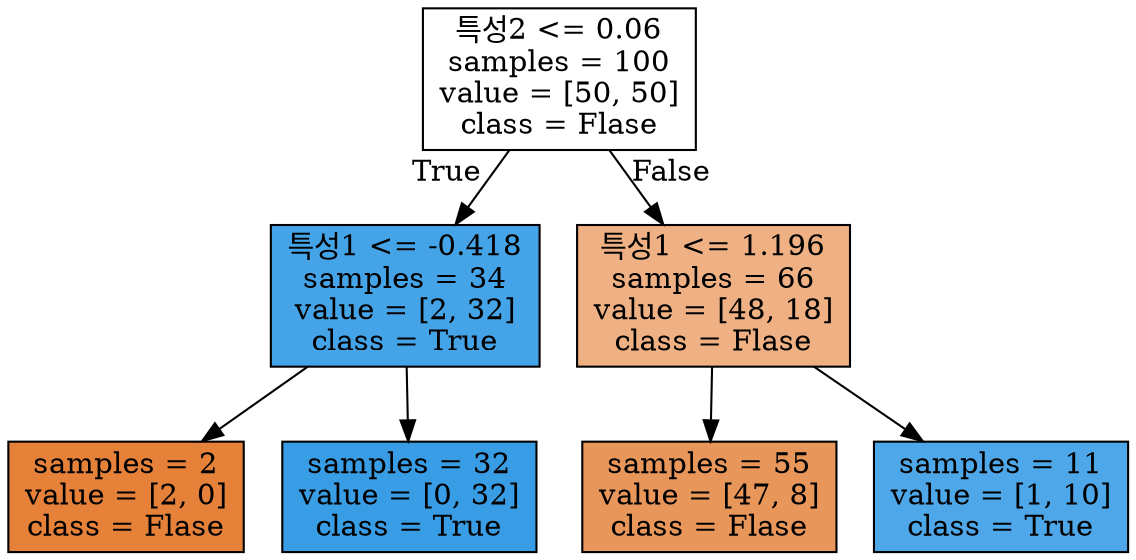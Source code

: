 digraph Tree {
node [shape=box, style="filled", color="black"] ;
0 [label="특성2 <= 0.06\nsamples = 100\nvalue = [50, 50]\nclass = Flase", fillcolor="#ffffff"] ;
1 [label="특성1 <= -0.418\nsamples = 34\nvalue = [2, 32]\nclass = True", fillcolor="#45a3e7"] ;
0 -> 1 [labeldistance=2.5, labelangle=45, headlabel="True"] ;
2 [label="samples = 2\nvalue = [2, 0]\nclass = Flase", fillcolor="#e58139"] ;
1 -> 2 ;
3 [label="samples = 32\nvalue = [0, 32]\nclass = True", fillcolor="#399de5"] ;
1 -> 3 ;
4 [label="특성1 <= 1.196\nsamples = 66\nvalue = [48, 18]\nclass = Flase", fillcolor="#efb083"] ;
0 -> 4 [labeldistance=2.5, labelangle=-45, headlabel="False"] ;
5 [label="samples = 55\nvalue = [47, 8]\nclass = Flase", fillcolor="#e9965b"] ;
4 -> 5 ;
6 [label="samples = 11\nvalue = [1, 10]\nclass = True", fillcolor="#4da7e8"] ;
4 -> 6 ;
}